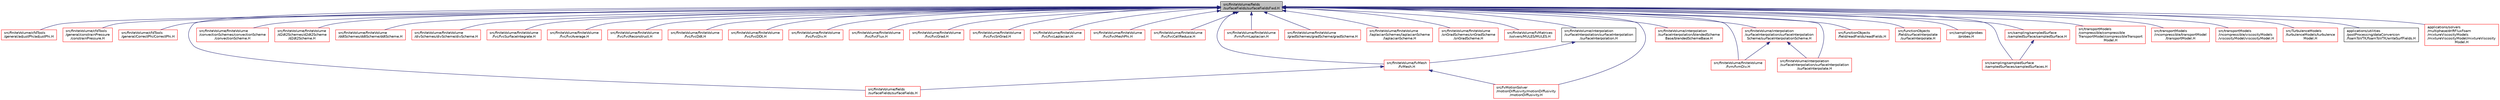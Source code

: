 digraph "src/finiteVolume/fields/surfaceFields/surfaceFieldsFwd.H"
{
  bgcolor="transparent";
  edge [fontname="Helvetica",fontsize="10",labelfontname="Helvetica",labelfontsize="10"];
  node [fontname="Helvetica",fontsize="10",shape=record];
  Node1 [label="src/finiteVolume/fields\l/surfaceFields/surfaceFieldsFwd.H",height=0.2,width=0.4,color="black", fillcolor="grey75", style="filled", fontcolor="black"];
  Node1 -> Node2 [dir="back",color="midnightblue",fontsize="10",style="solid",fontname="Helvetica"];
  Node2 [label="src/finiteVolume/cfdTools\l/general/adjustPhi/adjustPhi.H",height=0.2,width=0.4,color="red",URL="$a05179.html",tooltip="For cases which do no have a pressure boundary adjust the balance of fluxes to obey continuity..."];
  Node1 -> Node3 [dir="back",color="midnightblue",fontsize="10",style="solid",fontname="Helvetica"];
  Node3 [label="src/finiteVolume/cfdTools\l/general/constrainPressure\l/constrainPressure.H",height=0.2,width=0.4,color="red",URL="$a05185.html"];
  Node1 -> Node4 [dir="back",color="midnightblue",fontsize="10",style="solid",fontname="Helvetica"];
  Node4 [label="src/finiteVolume/cfdTools\l/general/CorrectPhi/CorrectPhi.H",height=0.2,width=0.4,color="red",URL="$a05187.html"];
  Node1 -> Node5 [dir="back",color="midnightblue",fontsize="10",style="solid",fontname="Helvetica"];
  Node5 [label="src/finiteVolume/fields\l/surfaceFields/surfaceFields.H",height=0.2,width=0.4,color="red",URL="$a05760.html",tooltip="Foam::surfaceFields. "];
  Node1 -> Node6 [dir="back",color="midnightblue",fontsize="10",style="solid",fontname="Helvetica"];
  Node6 [label="src/finiteVolume/finiteVolume\l/convectionSchemes/convectionScheme\l/convectionScheme.H",height=0.2,width=0.4,color="red",URL="$a05772.html"];
  Node1 -> Node7 [dir="back",color="midnightblue",fontsize="10",style="solid",fontname="Helvetica"];
  Node7 [label="src/finiteVolume/finiteVolume\l/d2dt2Schemes/d2dt2Scheme\l/d2dt2Scheme.H",height=0.2,width=0.4,color="red",URL="$a05781.html"];
  Node1 -> Node8 [dir="back",color="midnightblue",fontsize="10",style="solid",fontname="Helvetica"];
  Node8 [label="src/finiteVolume/finiteVolume\l/ddtSchemes/ddtScheme/ddtScheme.H",height=0.2,width=0.4,color="red",URL="$a05802.html"];
  Node1 -> Node9 [dir="back",color="midnightblue",fontsize="10",style="solid",fontname="Helvetica"];
  Node9 [label="src/finiteVolume/finiteVolume\l/divSchemes/divScheme/divScheme.H",height=0.2,width=0.4,color="red",URL="$a05818.html"];
  Node1 -> Node10 [dir="back",color="midnightblue",fontsize="10",style="solid",fontname="Helvetica"];
  Node10 [label="src/finiteVolume/finiteVolume\l/fvc/fvcSurfaceIntegrate.H",height=0.2,width=0.4,color="red",URL="$a05866.html",tooltip="Surface integrate surfaceField creating a volField. Surface sum a surfaceField creating a volField..."];
  Node1 -> Node11 [dir="back",color="midnightblue",fontsize="10",style="solid",fontname="Helvetica"];
  Node11 [label="src/finiteVolume/finiteVolume\l/fvc/fvcAverage.H",height=0.2,width=0.4,color="red",URL="$a05827.html",tooltip="Area-weighted average a surfaceField creating a volField. "];
  Node1 -> Node12 [dir="back",color="midnightblue",fontsize="10",style="solid",fontname="Helvetica"];
  Node12 [label="src/finiteVolume/finiteVolume\l/fvc/fvcReconstruct.H",height=0.2,width=0.4,color="red",URL="$a05852.html",tooltip="Reconstruct volField from a face flux field. "];
  Node1 -> Node13 [dir="back",color="midnightblue",fontsize="10",style="solid",fontname="Helvetica"];
  Node13 [label="src/finiteVolume/finiteVolume\l/fvc/fvcDdt.H",height=0.2,width=0.4,color="red",URL="$a05836.html",tooltip="Calculate the first temporal derivative. "];
  Node1 -> Node14 [dir="back",color="midnightblue",fontsize="10",style="solid",fontname="Helvetica"];
  Node14 [label="src/finiteVolume/finiteVolume\l/fvc/fvcDDt.H",height=0.2,width=0.4,color="red",URL="$a05837.html",tooltip="Calculate the substantive (total) derivative. "];
  Node1 -> Node15 [dir="back",color="midnightblue",fontsize="10",style="solid",fontname="Helvetica"];
  Node15 [label="src/finiteVolume/finiteVolume\l/fvc/fvcDiv.H",height=0.2,width=0.4,color="red",URL="$a05839.html",tooltip="Calculate the divergence of the given field. "];
  Node1 -> Node16 [dir="back",color="midnightblue",fontsize="10",style="solid",fontname="Helvetica"];
  Node16 [label="src/finiteVolume/finiteVolume\l/fvc/fvcFlux.H",height=0.2,width=0.4,color="red",URL="$a05841.html",tooltip="Calculate the face-flux of the given field. "];
  Node1 -> Node17 [dir="back",color="midnightblue",fontsize="10",style="solid",fontname="Helvetica"];
  Node17 [label="src/finiteVolume/finiteVolume\l/fvc/fvcGrad.H",height=0.2,width=0.4,color="red",URL="$a05844.html",tooltip="Calculate the gradient of the given field. "];
  Node1 -> Node18 [dir="back",color="midnightblue",fontsize="10",style="solid",fontname="Helvetica"];
  Node18 [label="src/finiteVolume/finiteVolume\l/fvc/fvcSnGrad.H",height=0.2,width=0.4,color="red",URL="$a05862.html",tooltip="Calculate the snGrad of the given volField. "];
  Node1 -> Node19 [dir="back",color="midnightblue",fontsize="10",style="solid",fontname="Helvetica"];
  Node19 [label="src/finiteVolume/finiteVolume\l/fvc/fvcLaplacian.H",height=0.2,width=0.4,color="red",URL="$a05846.html",tooltip="Calculate the laplacian of the given field. "];
  Node1 -> Node20 [dir="back",color="midnightblue",fontsize="10",style="solid",fontname="Helvetica"];
  Node20 [label="src/finiteVolume/finiteVolume\l/fvc/fvcMeshPhi.H",height=0.2,width=0.4,color="red",URL="$a05850.html",tooltip="Calculate the mesh motion flux and convert fluxes from absolute to relative and back. "];
  Node1 -> Node21 [dir="back",color="midnightblue",fontsize="10",style="solid",fontname="Helvetica"];
  Node21 [label="src/finiteVolume/finiteVolume\l/fvc/fvcCellReduce.H",height=0.2,width=0.4,color="red",URL="$a05829.html",tooltip="Construct a volume field from a surface field using a combine operator. "];
  Node1 -> Node22 [dir="back",color="midnightblue",fontsize="10",style="solid",fontname="Helvetica"];
  Node22 [label="src/finiteVolume/finiteVolume\l/fvm/fvmDiv.H",height=0.2,width=0.4,color="red",URL="$a05875.html",tooltip="Calculate the matrix for the divergence of the given field and flux. "];
  Node1 -> Node23 [dir="back",color="midnightblue",fontsize="10",style="solid",fontname="Helvetica"];
  Node23 [label="src/finiteVolume/finiteVolume\l/fvm/fvmLaplacian.H",height=0.2,width=0.4,color="red",URL="$a05877.html",tooltip="Calculate the matrix for the laplacian of the field. "];
  Node1 -> Node24 [dir="back",color="midnightblue",fontsize="10",style="solid",fontname="Helvetica"];
  Node24 [label="src/finiteVolume/finiteVolume\l/gradSchemes/gradScheme/gradScheme.H",height=0.2,width=0.4,color="red",URL="$a05890.html"];
  Node1 -> Node25 [dir="back",color="midnightblue",fontsize="10",style="solid",fontname="Helvetica"];
  Node25 [label="src/finiteVolume/finiteVolume\l/laplacianSchemes/laplacianScheme\l/laplacianScheme.H",height=0.2,width=0.4,color="red",URL="$a05916.html"];
  Node1 -> Node26 [dir="back",color="midnightblue",fontsize="10",style="solid",fontname="Helvetica"];
  Node26 [label="src/finiteVolume/finiteVolume\l/snGradSchemes/snGradScheme\l/snGradScheme.H",height=0.2,width=0.4,color="red",URL="$a05936.html"];
  Node1 -> Node27 [dir="back",color="midnightblue",fontsize="10",style="solid",fontname="Helvetica"];
  Node27 [label="src/finiteVolume/fvMatrices\l/solvers/MULES/MULES.H",height=0.2,width=0.4,color="red",URL="$a05958.html",tooltip="MULES: Multidimensional universal limiter for explicit solution. "];
  Node1 -> Node28 [dir="back",color="midnightblue",fontsize="10",style="solid",fontname="Helvetica"];
  Node28 [label="src/finiteVolume/fvMesh\l/fvMesh.H",height=0.2,width=0.4,color="red",URL="$a06029.html"];
  Node28 -> Node5 [dir="back",color="midnightblue",fontsize="10",style="solid",fontname="Helvetica"];
  Node28 -> Node29 [dir="back",color="midnightblue",fontsize="10",style="solid",fontname="Helvetica"];
  Node29 [label="src/fvMotionSolver\l/motionDiffusivity/motionDiffusivity\l/motionDiffusivity.H",height=0.2,width=0.4,color="red",URL="$a06519.html"];
  Node1 -> Node30 [dir="back",color="midnightblue",fontsize="10",style="solid",fontname="Helvetica"];
  Node30 [label="src/finiteVolume/interpolation\l/surfaceInterpolation/blendedScheme\lBase/blendedSchemeBase.H",height=0.2,width=0.4,color="red",URL="$a06145.html"];
  Node1 -> Node31 [dir="back",color="midnightblue",fontsize="10",style="solid",fontname="Helvetica"];
  Node31 [label="src/finiteVolume/interpolation\l/surfaceInterpolation/surfaceInterpolation\l/surfaceInterpolate.H",height=0.2,width=0.4,color="red",URL="$a06303.html",tooltip="Surface Interpolation. "];
  Node1 -> Node32 [dir="back",color="midnightblue",fontsize="10",style="solid",fontname="Helvetica"];
  Node32 [label="src/finiteVolume/interpolation\l/surfaceInterpolation/surfaceInterpolation\l/surfaceInterpolation.H",height=0.2,width=0.4,color="black",URL="$a06306.html"];
  Node32 -> Node28 [dir="back",color="midnightblue",fontsize="10",style="solid",fontname="Helvetica"];
  Node1 -> Node33 [dir="back",color="midnightblue",fontsize="10",style="solid",fontname="Helvetica"];
  Node33 [label="src/finiteVolume/interpolation\l/surfaceInterpolation/surfaceInterpolation\lScheme/surfaceInterpolationScheme.H",height=0.2,width=0.4,color="red",URL="$a06308.html"];
  Node33 -> Node22 [dir="back",color="midnightblue",fontsize="10",style="solid",fontname="Helvetica"];
  Node33 -> Node31 [dir="back",color="midnightblue",fontsize="10",style="solid",fontname="Helvetica"];
  Node1 -> Node34 [dir="back",color="midnightblue",fontsize="10",style="solid",fontname="Helvetica"];
  Node34 [label="src/functionObjects\l/field/readFields/readFields.H",height=0.2,width=0.4,color="red",URL="$a06399.html"];
  Node1 -> Node35 [dir="back",color="midnightblue",fontsize="10",style="solid",fontname="Helvetica"];
  Node35 [label="src/functionObjects\l/field/surfaceInterpolate\l/surfaceInterpolate.H",height=0.2,width=0.4,color="red",URL="$a06304.html"];
  Node1 -> Node29 [dir="back",color="midnightblue",fontsize="10",style="solid",fontname="Helvetica"];
  Node1 -> Node36 [dir="back",color="midnightblue",fontsize="10",style="solid",fontname="Helvetica"];
  Node36 [label="src/sampling/probes\l/probes.H",height=0.2,width=0.4,color="red",URL="$a09826.html"];
  Node1 -> Node37 [dir="back",color="midnightblue",fontsize="10",style="solid",fontname="Helvetica"];
  Node37 [label="src/sampling/sampledSurface\l/sampledSurface/sampledSurface.H",height=0.2,width=0.4,color="red",URL="$a09886.html"];
  Node37 -> Node38 [dir="back",color="midnightblue",fontsize="10",style="solid",fontname="Helvetica"];
  Node38 [label="src/sampling/sampledSurface\l/sampledSurfaces/sampledSurfaces.H",height=0.2,width=0.4,color="red",URL="$a09890.html"];
  Node1 -> Node38 [dir="back",color="midnightblue",fontsize="10",style="solid",fontname="Helvetica"];
  Node1 -> Node39 [dir="back",color="midnightblue",fontsize="10",style="solid",fontname="Helvetica"];
  Node39 [label="src/transportModels\l/compressible/compressible\lTransportModel/compressibleTransport\lModel.H",height=0.2,width=0.4,color="red",URL="$a10564.html"];
  Node1 -> Node40 [dir="back",color="midnightblue",fontsize="10",style="solid",fontname="Helvetica"];
  Node40 [label="src/transportModels\l/incompressible/transportModel\l/transportModel.H",height=0.2,width=0.4,color="red",URL="$a10572.html"];
  Node1 -> Node41 [dir="back",color="midnightblue",fontsize="10",style="solid",fontname="Helvetica"];
  Node41 [label="src/transportModels\l/incompressible/viscosityModels\l/viscosityModel/viscosityModel.H",height=0.2,width=0.4,color="red",URL="$a10584.html"];
  Node1 -> Node42 [dir="back",color="midnightblue",fontsize="10",style="solid",fontname="Helvetica"];
  Node42 [label="src/TurbulenceModels\l/turbulenceModels/turbulence\lModel.H",height=0.2,width=0.4,color="red",URL="$a10886.html"];
  Node1 -> Node43 [dir="back",color="midnightblue",fontsize="10",style="solid",fontname="Helvetica"];
  Node43 [label="applications/utilities\l/postProcessing/dataConversion\l/foamToVTK/foamToVTK/writeSurfFields.H",height=0.2,width=0.4,color="black",URL="$a04455.html",tooltip="Write a patch with its data. "];
  Node1 -> Node44 [dir="back",color="midnightblue",fontsize="10",style="solid",fontname="Helvetica"];
  Node44 [label="applications/solvers\l/multiphase/driftFluxFoam\l/mixtureViscosityModels\l/mixtureViscosityModel/mixtureViscosity\lModel.H",height=0.2,width=0.4,color="red",URL="$a03437.html"];
}
